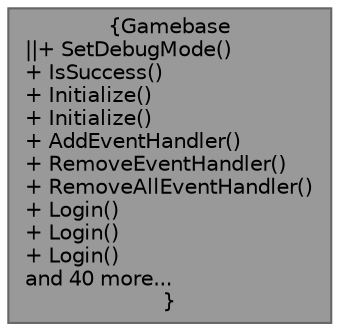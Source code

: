 digraph "Gamebase"
{
 // LATEX_PDF_SIZE
  bgcolor="transparent";
  edge [fontname=Helvetica,fontsize=10,labelfontname=Helvetica,labelfontsize=10];
  node [fontname=Helvetica,fontsize=10,shape=box,height=0.2,width=0.4];
  Node1 [label="{Gamebase\n||+ SetDebugMode()\l+ IsSuccess()\l+ Initialize()\l+ Initialize()\l+ AddEventHandler()\l+ RemoveEventHandler()\l+ RemoveAllEventHandler()\l+ Login()\l+ Login()\l+ Login()\land 40 more...\l}",height=0.2,width=0.4,color="gray40", fillcolor="grey60", style="filled", fontcolor="black",tooltip="The Gamebase class is core of Gamebase service."];
}

